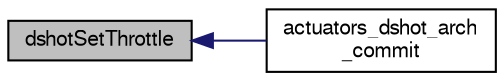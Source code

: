 digraph "dshotSetThrottle"
{
  edge [fontname="FreeSans",fontsize="10",labelfontname="FreeSans",labelfontsize="10"];
  node [fontname="FreeSans",fontsize="10",shape=record];
  rankdir="LR";
  Node1 [label="dshotSetThrottle",height=0.2,width=0.4,color="black", fillcolor="grey75", style="filled", fontcolor="black"];
  Node1 -> Node2 [dir="back",color="midnightblue",fontsize="10",style="solid",fontname="FreeSans"];
  Node2 [label="actuators_dshot_arch\l_commit",height=0.2,width=0.4,color="black", fillcolor="white", style="filled",URL="$actuators__dshot_8h.html#ae19151c72d42b6c277faf5da1962d3b3"];
}
